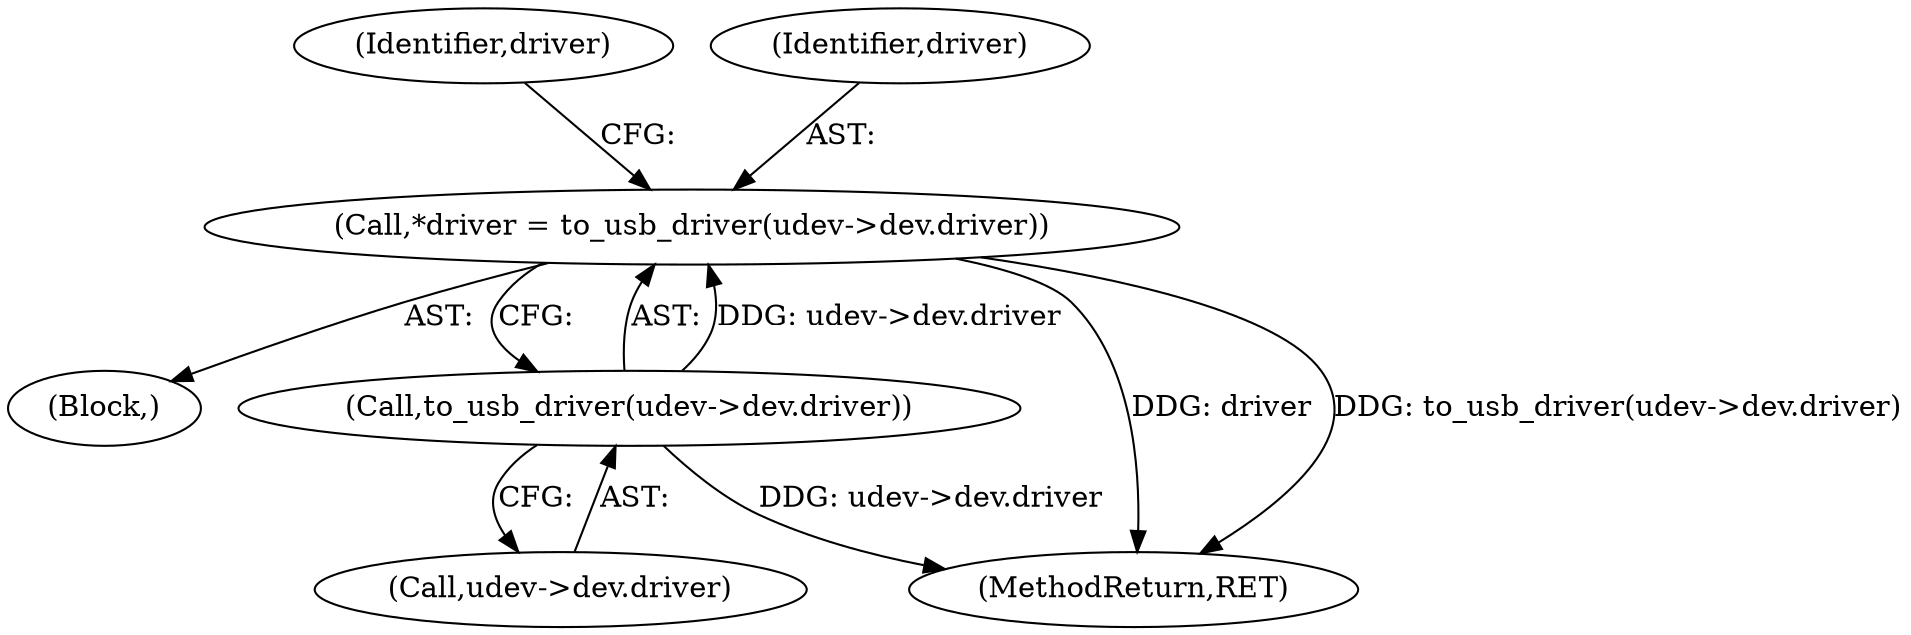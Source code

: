 digraph "0_linux_1666984c8625b3db19a9abc298931d35ab7bc64b@pointer" {
"1000122" [label="(Call,*driver = to_usb_driver(udev->dev.driver))"];
"1000124" [label="(Call,to_usb_driver(udev->dev.driver))"];
"1000122" [label="(Call,*driver = to_usb_driver(udev->dev.driver))"];
"1000125" [label="(Call,udev->dev.driver)"];
"1000124" [label="(Call,to_usb_driver(udev->dev.driver))"];
"1000133" [label="(Identifier,driver)"];
"1000113" [label="(Block,)"];
"1000762" [label="(MethodReturn,RET)"];
"1000123" [label="(Identifier,driver)"];
"1000122" -> "1000113"  [label="AST: "];
"1000122" -> "1000124"  [label="CFG: "];
"1000123" -> "1000122"  [label="AST: "];
"1000124" -> "1000122"  [label="AST: "];
"1000133" -> "1000122"  [label="CFG: "];
"1000122" -> "1000762"  [label="DDG: driver"];
"1000122" -> "1000762"  [label="DDG: to_usb_driver(udev->dev.driver)"];
"1000124" -> "1000122"  [label="DDG: udev->dev.driver"];
"1000124" -> "1000125"  [label="CFG: "];
"1000125" -> "1000124"  [label="AST: "];
"1000124" -> "1000762"  [label="DDG: udev->dev.driver"];
}
